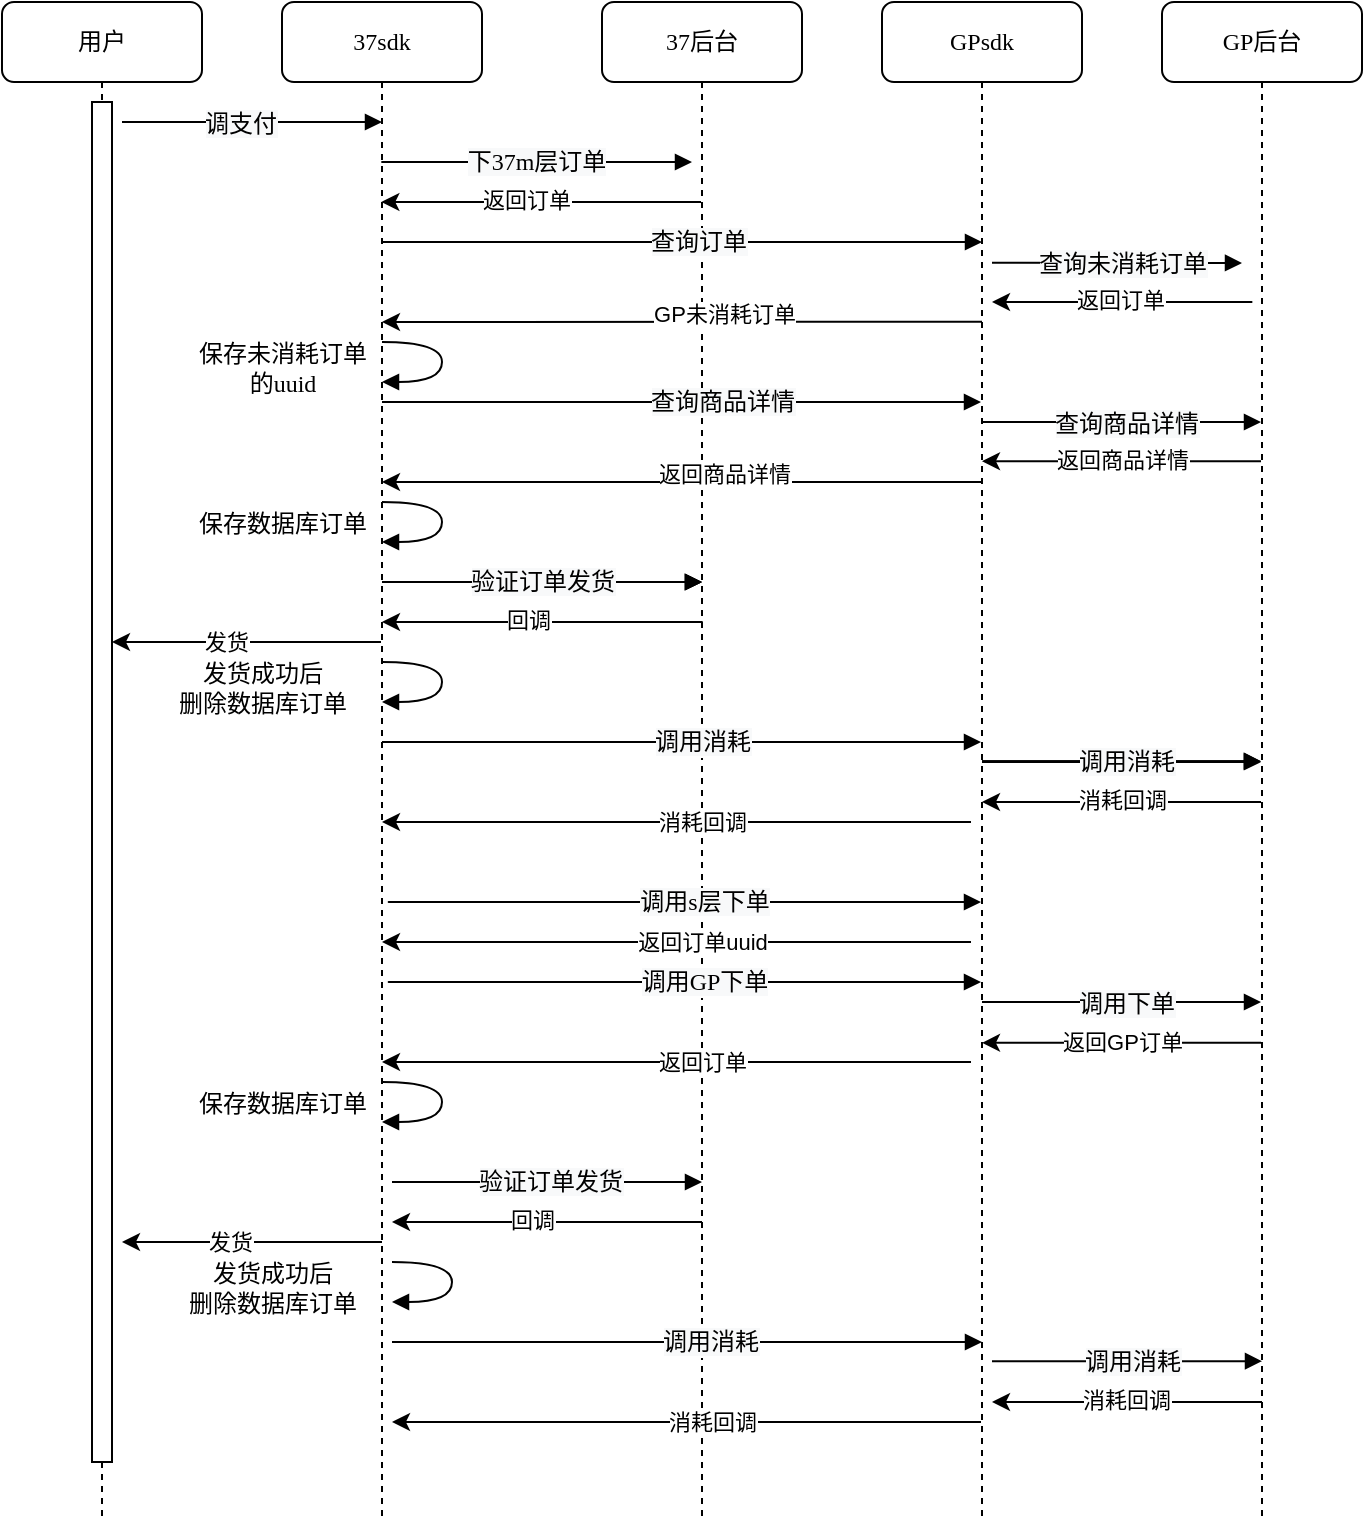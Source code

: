 <mxfile version="13.7.1" type="github" pages="2">
  <diagram name="谷歌支付流程" id="13e1069c-82ec-6db2-03f1-153e76fe0fe0">
    <mxGraphModel dx="991" dy="746" grid="1" gridSize="10" guides="1" tooltips="1" connect="1" arrows="1" fold="1" page="1" pageScale="1" pageWidth="1100" pageHeight="850" background="#ffffff" math="0" shadow="0">
      <root>
        <mxCell id="0" />
        <mxCell id="1" parent="0" />
        <mxCell id="7baba1c4bc27f4b0-2" value="37sdk" style="shape=umlLifeline;perimeter=lifelinePerimeter;whiteSpace=wrap;html=1;container=1;collapsible=0;recursiveResize=0;outlineConnect=0;rounded=1;shadow=0;comic=0;labelBackgroundColor=none;strokeWidth=1;fontFamily=Verdana;fontSize=12;align=center;" parent="1" vertex="1">
          <mxGeometry x="240" y="80" width="100" height="760" as="geometry" />
        </mxCell>
        <mxCell id="7baba1c4bc27f4b0-3" value="37后台" style="shape=umlLifeline;perimeter=lifelinePerimeter;whiteSpace=wrap;html=1;container=1;collapsible=0;recursiveResize=0;outlineConnect=0;rounded=1;shadow=0;comic=0;labelBackgroundColor=none;strokeWidth=1;fontFamily=Verdana;fontSize=12;align=center;" parent="1" vertex="1">
          <mxGeometry x="400" y="80" width="100" height="760" as="geometry" />
        </mxCell>
        <mxCell id="7baba1c4bc27f4b0-4" value="GPsdk" style="shape=umlLifeline;perimeter=lifelinePerimeter;whiteSpace=wrap;html=1;container=1;collapsible=0;recursiveResize=0;outlineConnect=0;rounded=1;shadow=0;comic=0;labelBackgroundColor=none;strokeWidth=1;fontFamily=Verdana;fontSize=12;align=center;" parent="1" vertex="1">
          <mxGeometry x="540" y="80" width="100" height="760" as="geometry" />
        </mxCell>
        <mxCell id="7baba1c4bc27f4b0-5" value="GP后台" style="shape=umlLifeline;perimeter=lifelinePerimeter;whiteSpace=wrap;html=1;container=1;collapsible=0;recursiveResize=0;outlineConnect=0;rounded=1;shadow=0;comic=0;labelBackgroundColor=none;strokeWidth=1;fontFamily=Verdana;fontSize=12;align=center;" parent="1" vertex="1">
          <mxGeometry x="680" y="80" width="100" height="760" as="geometry" />
        </mxCell>
        <mxCell id="7baba1c4bc27f4b0-8" value="用户" style="shape=umlLifeline;perimeter=lifelinePerimeter;whiteSpace=wrap;html=1;container=1;collapsible=0;recursiveResize=0;outlineConnect=0;rounded=1;shadow=0;comic=0;labelBackgroundColor=none;strokeWidth=1;fontFamily=Verdana;fontSize=12;align=center;" parent="1" vertex="1">
          <mxGeometry x="100" y="80" width="100" height="760" as="geometry" />
        </mxCell>
        <mxCell id="7baba1c4bc27f4b0-9" value="" style="html=1;points=[];perimeter=orthogonalPerimeter;rounded=0;shadow=0;comic=0;labelBackgroundColor=none;strokeWidth=1;fontFamily=Verdana;fontSize=12;align=center;" parent="7baba1c4bc27f4b0-8" vertex="1">
          <mxGeometry x="45" y="50" width="10" height="680" as="geometry" />
        </mxCell>
        <mxCell id="7baba1c4bc27f4b0-17" value="" style="html=1;verticalAlign=bottom;endArrow=block;labelBackgroundColor=none;fontFamily=Verdana;fontSize=12;edgeStyle=elbowEdgeStyle;elbow=vertical;" parent="1" edge="1">
          <mxGeometry x="-0.509" relative="1" as="geometry">
            <mxPoint x="289.667" y="200.0" as="sourcePoint" />
            <Array as="points">
              <mxPoint x="310" y="200" />
            </Array>
            <mxPoint x="590" y="200.0" as="targetPoint" />
            <mxPoint as="offset" />
          </mxGeometry>
        </mxCell>
        <mxCell id="ijYvf7jys5PV-CXiAklp-15" value="&lt;span style=&quot;font-family: &amp;#34;verdana&amp;#34; ; font-size: 12px ; background-color: rgb(248 , 249 , 250)&quot;&gt;查询订单&lt;/span&gt;" style="edgeLabel;html=1;align=center;verticalAlign=middle;resizable=0;points=[];" vertex="1" connectable="0" parent="7baba1c4bc27f4b0-17">
          <mxGeometry x="-0.488" y="-1" relative="1" as="geometry">
            <mxPoint x="80.83" y="-1" as="offset" />
          </mxGeometry>
        </mxCell>
        <mxCell id="7baba1c4bc27f4b0-11" value="" style="html=1;verticalAlign=bottom;endArrow=block;entryX=0.5;entryY=0.172;labelBackgroundColor=none;fontFamily=Verdana;fontSize=12;edgeStyle=elbowEdgeStyle;elbow=vertical;entryDx=0;entryDy=0;entryPerimeter=0;" parent="1" edge="1">
          <mxGeometry relative="1" as="geometry">
            <mxPoint x="160" y="140" as="sourcePoint" />
            <mxPoint x="290" y="140.09" as="targetPoint" />
          </mxGeometry>
        </mxCell>
        <mxCell id="ijYvf7jys5PV-CXiAklp-14" value="&lt;span style=&quot;font-family: &amp;#34;verdana&amp;#34; ; font-size: 12px ; background-color: rgb(248 , 249 , 250)&quot;&gt;调支付&lt;/span&gt;" style="edgeLabel;html=1;align=center;verticalAlign=middle;resizable=0;points=[];" vertex="1" connectable="0" parent="7baba1c4bc27f4b0-11">
          <mxGeometry x="-0.233" y="-2" relative="1" as="geometry">
            <mxPoint x="8.67" y="-1.67" as="offset" />
          </mxGeometry>
        </mxCell>
        <mxCell id="7baba1c4bc27f4b0-14" value="" style="html=1;verticalAlign=bottom;endArrow=block;entryX=0;entryY=0;labelBackgroundColor=none;fontFamily=Verdana;fontSize=12;edgeStyle=elbowEdgeStyle;elbow=vertical;" parent="1" edge="1">
          <mxGeometry x="-0.002" relative="1" as="geometry">
            <mxPoint x="289.667" y="159.997" as="sourcePoint" />
            <mxPoint x="445" y="160.33" as="targetPoint" />
            <mxPoint as="offset" />
          </mxGeometry>
        </mxCell>
        <mxCell id="ijYvf7jys5PV-CXiAklp-13" value="&lt;span style=&quot;font-family: &amp;#34;verdana&amp;#34; ; font-size: 12px ; background-color: rgb(248 , 249 , 250)&quot;&gt;下37m层订单&lt;/span&gt;" style="edgeLabel;html=1;align=center;verticalAlign=middle;resizable=0;points=[];" vertex="1" connectable="0" parent="7baba1c4bc27f4b0-14">
          <mxGeometry x="-0.213" relative="1" as="geometry">
            <mxPoint x="15.85" as="offset" />
          </mxGeometry>
        </mxCell>
        <mxCell id="7baba1c4bc27f4b0-36" value="保存未消耗订单&lt;br&gt;的uuid" style="html=1;verticalAlign=bottom;endArrow=block;labelBackgroundColor=none;fontFamily=Verdana;fontSize=12;elbow=vertical;edgeStyle=orthogonalEdgeStyle;curved=1;" parent="1" edge="1">
          <mxGeometry x="1" y="51" relative="1" as="geometry">
            <mxPoint x="290" y="250" as="sourcePoint" />
            <mxPoint x="290" y="270" as="targetPoint" />
            <Array as="points">
              <mxPoint x="320" y="250" />
              <mxPoint x="320" y="270" />
            </Array>
            <mxPoint x="-50" y="-41" as="offset" />
          </mxGeometry>
        </mxCell>
        <mxCell id="ijYvf7jys5PV-CXiAklp-6" value="" style="endArrow=classic;html=1;" edge="1" parent="1">
          <mxGeometry width="50" height="50" relative="1" as="geometry">
            <mxPoint x="449.5" y="180" as="sourcePoint" />
            <mxPoint x="289.667" y="180" as="targetPoint" />
            <Array as="points">
              <mxPoint x="320" y="180" />
            </Array>
          </mxGeometry>
        </mxCell>
        <mxCell id="ijYvf7jys5PV-CXiAklp-7" value="返回订单" style="edgeLabel;html=1;align=center;verticalAlign=middle;resizable=0;points=[];" vertex="1" connectable="0" parent="ijYvf7jys5PV-CXiAklp-6">
          <mxGeometry x="-0.249" y="-1" relative="1" as="geometry">
            <mxPoint x="-27.5" as="offset" />
          </mxGeometry>
        </mxCell>
        <mxCell id="ijYvf7jys5PV-CXiAklp-8" value="" style="endArrow=classic;html=1;" edge="1" parent="1">
          <mxGeometry width="50" height="50" relative="1" as="geometry">
            <mxPoint x="725.17" y="230" as="sourcePoint" />
            <mxPoint x="595" y="230.0" as="targetPoint" />
            <Array as="points" />
          </mxGeometry>
        </mxCell>
        <mxCell id="ijYvf7jys5PV-CXiAklp-9" value="返回订单" style="edgeLabel;html=1;align=center;verticalAlign=middle;resizable=0;points=[];" vertex="1" connectable="0" parent="ijYvf7jys5PV-CXiAklp-8">
          <mxGeometry x="-0.249" y="-1" relative="1" as="geometry">
            <mxPoint x="-17.5" as="offset" />
          </mxGeometry>
        </mxCell>
        <mxCell id="ijYvf7jys5PV-CXiAklp-10" value="" style="html=1;verticalAlign=bottom;endArrow=block;labelBackgroundColor=none;fontFamily=Verdana;fontSize=12;edgeStyle=elbowEdgeStyle;elbow=vertical;" edge="1" parent="1">
          <mxGeometry relative="1" as="geometry">
            <mxPoint x="595" y="210.327" as="sourcePoint" />
            <mxPoint x="720" y="210.33" as="targetPoint" />
          </mxGeometry>
        </mxCell>
        <mxCell id="ijYvf7jys5PV-CXiAklp-16" value="&lt;span style=&quot;font-family: &amp;#34;verdana&amp;#34; ; font-size: 12px ; background-color: rgb(248 , 249 , 250)&quot;&gt;查询未消耗订单&lt;/span&gt;" style="edgeLabel;html=1;align=center;verticalAlign=middle;resizable=0;points=[];" vertex="1" connectable="0" parent="ijYvf7jys5PV-CXiAklp-10">
          <mxGeometry x="-0.159" y="-2" relative="1" as="geometry">
            <mxPoint x="12.83" y="-1.67" as="offset" />
          </mxGeometry>
        </mxCell>
        <mxCell id="ijYvf7jys5PV-CXiAklp-11" value="" style="endArrow=classic;html=1;exitX=0.5;exitY=0.379;exitDx=0;exitDy=0;exitPerimeter=0;" edge="1" parent="1">
          <mxGeometry width="50" height="50" relative="1" as="geometry">
            <mxPoint x="590" y="239.82" as="sourcePoint" />
            <mxPoint x="290" y="240" as="targetPoint" />
          </mxGeometry>
        </mxCell>
        <mxCell id="ijYvf7jys5PV-CXiAklp-12" value="GP未消耗订单" style="edgeLabel;html=1;align=center;verticalAlign=middle;resizable=0;points=[];" vertex="1" connectable="0" parent="ijYvf7jys5PV-CXiAklp-11">
          <mxGeometry x="0.255" y="2" relative="1" as="geometry">
            <mxPoint x="59.16" y="-5.85" as="offset" />
          </mxGeometry>
        </mxCell>
        <mxCell id="ijYvf7jys5PV-CXiAklp-17" value="" style="html=1;verticalAlign=bottom;endArrow=block;labelBackgroundColor=none;fontFamily=Verdana;fontSize=12;edgeStyle=elbowEdgeStyle;elbow=vertical;" edge="1" parent="1">
          <mxGeometry x="-0.509" relative="1" as="geometry">
            <mxPoint x="290" y="280" as="sourcePoint" />
            <Array as="points">
              <mxPoint x="400" y="280" />
              <mxPoint x="300" y="290" />
            </Array>
            <mxPoint x="589.5" y="280.0" as="targetPoint" />
            <mxPoint as="offset" />
          </mxGeometry>
        </mxCell>
        <mxCell id="ijYvf7jys5PV-CXiAklp-18" value="&lt;span style=&quot;font-family: &amp;#34;verdana&amp;#34; ; font-size: 12px ; background-color: rgb(248 , 249 , 250)&quot;&gt;查询商品详情&lt;/span&gt;" style="edgeLabel;html=1;align=center;verticalAlign=middle;resizable=0;points=[];" vertex="1" connectable="0" parent="ijYvf7jys5PV-CXiAklp-17">
          <mxGeometry x="-0.488" y="-1" relative="1" as="geometry">
            <mxPoint x="93.33" y="-1" as="offset" />
          </mxGeometry>
        </mxCell>
        <mxCell id="ijYvf7jys5PV-CXiAklp-20" value="" style="html=1;verticalAlign=bottom;endArrow=block;labelBackgroundColor=none;fontFamily=Verdana;fontSize=12;edgeStyle=elbowEdgeStyle;elbow=vertical;" edge="1" parent="1">
          <mxGeometry relative="1" as="geometry">
            <mxPoint x="590" y="290" as="sourcePoint" />
            <mxPoint x="729.5" y="290.0" as="targetPoint" />
            <Array as="points">
              <mxPoint x="610" y="290" />
            </Array>
          </mxGeometry>
        </mxCell>
        <mxCell id="ijYvf7jys5PV-CXiAklp-21" value="&lt;span style=&quot;font-family: &amp;#34;verdana&amp;#34; ; font-size: 12px ; background-color: rgb(248 , 249 , 250)&quot;&gt;查询商品详情&lt;/span&gt;" style="edgeLabel;html=1;align=center;verticalAlign=middle;resizable=0;points=[];" vertex="1" connectable="0" parent="ijYvf7jys5PV-CXiAklp-20">
          <mxGeometry x="-0.159" y="-2" relative="1" as="geometry">
            <mxPoint x="12.83" y="-1.67" as="offset" />
          </mxGeometry>
        </mxCell>
        <mxCell id="ijYvf7jys5PV-CXiAklp-22" value="" style="endArrow=classic;html=1;" edge="1" parent="1">
          <mxGeometry width="50" height="50" relative="1" as="geometry">
            <mxPoint x="729.5" y="309.58" as="sourcePoint" />
            <mxPoint x="590" y="309.58" as="targetPoint" />
            <Array as="points" />
          </mxGeometry>
        </mxCell>
        <mxCell id="ijYvf7jys5PV-CXiAklp-23" value="返回商品详情" style="edgeLabel;html=1;align=center;verticalAlign=middle;resizable=0;points=[];" vertex="1" connectable="0" parent="ijYvf7jys5PV-CXiAklp-22">
          <mxGeometry x="-0.249" y="-1" relative="1" as="geometry">
            <mxPoint x="-17.5" as="offset" />
          </mxGeometry>
        </mxCell>
        <mxCell id="ijYvf7jys5PV-CXiAklp-24" value="" style="endArrow=classic;html=1;" edge="1" parent="1">
          <mxGeometry width="50" height="50" relative="1" as="geometry">
            <mxPoint x="589.5" y="320.0" as="sourcePoint" />
            <mxPoint x="290" y="320.0" as="targetPoint" />
          </mxGeometry>
        </mxCell>
        <mxCell id="ijYvf7jys5PV-CXiAklp-25" value="返回商品详情" style="edgeLabel;html=1;align=center;verticalAlign=middle;resizable=0;points=[];" vertex="1" connectable="0" parent="ijYvf7jys5PV-CXiAklp-24">
          <mxGeometry x="0.255" y="2" relative="1" as="geometry">
            <mxPoint x="59.16" y="-5.85" as="offset" />
          </mxGeometry>
        </mxCell>
        <mxCell id="ijYvf7jys5PV-CXiAklp-26" value="" style="html=1;verticalAlign=bottom;endArrow=block;labelBackgroundColor=none;fontFamily=Verdana;fontSize=12;edgeStyle=elbowEdgeStyle;elbow=vertical;" edge="1" parent="1">
          <mxGeometry x="-0.509" relative="1" as="geometry">
            <mxPoint x="290" y="370.0" as="sourcePoint" />
            <Array as="points">
              <mxPoint x="300" y="370" />
            </Array>
            <mxPoint x="450" y="370" as="targetPoint" />
            <mxPoint as="offset" />
          </mxGeometry>
        </mxCell>
        <mxCell id="ijYvf7jys5PV-CXiAklp-27" value="&lt;span style=&quot;font-family: &amp;#34;verdana&amp;#34; ; font-size: 12px ; background-color: rgb(248 , 249 , 250)&quot;&gt;验证订单发货&lt;/span&gt;" style="edgeLabel;html=1;align=center;verticalAlign=middle;resizable=0;points=[];" vertex="1" connectable="0" parent="ijYvf7jys5PV-CXiAklp-26">
          <mxGeometry x="-0.488" y="-1" relative="1" as="geometry">
            <mxPoint x="39.17" y="-1" as="offset" />
          </mxGeometry>
        </mxCell>
        <mxCell id="ijYvf7jys5PV-CXiAklp-28" value="保存数据库订单" style="html=1;verticalAlign=bottom;endArrow=block;labelBackgroundColor=none;fontFamily=Verdana;fontSize=12;elbow=vertical;edgeStyle=orthogonalEdgeStyle;curved=1;" edge="1" parent="1">
          <mxGeometry x="1" y="50" relative="1" as="geometry">
            <mxPoint x="290" y="330.0" as="sourcePoint" />
            <mxPoint x="290" y="350.0" as="targetPoint" />
            <Array as="points">
              <mxPoint x="320" y="330" />
              <mxPoint x="320" y="350" />
            </Array>
            <mxPoint x="-50" y="-50" as="offset" />
          </mxGeometry>
        </mxCell>
        <mxCell id="ijYvf7jys5PV-CXiAklp-29" value="" style="endArrow=classic;html=1;" edge="1" parent="1">
          <mxGeometry width="50" height="50" relative="1" as="geometry">
            <mxPoint x="450.33" y="390" as="sourcePoint" />
            <mxPoint x="289.997" y="390" as="targetPoint" />
            <Array as="points" />
          </mxGeometry>
        </mxCell>
        <mxCell id="ijYvf7jys5PV-CXiAklp-30" value="回调" style="edgeLabel;html=1;align=center;verticalAlign=middle;resizable=0;points=[];" vertex="1" connectable="0" parent="ijYvf7jys5PV-CXiAklp-29">
          <mxGeometry x="-0.249" y="-1" relative="1" as="geometry">
            <mxPoint x="-27.5" as="offset" />
          </mxGeometry>
        </mxCell>
        <mxCell id="ijYvf7jys5PV-CXiAklp-31" value="发货成功后&lt;br&gt;删除数据库订单" style="html=1;verticalAlign=bottom;endArrow=block;labelBackgroundColor=none;fontFamily=Verdana;fontSize=12;elbow=vertical;edgeStyle=orthogonalEdgeStyle;curved=1;" edge="1" parent="1">
          <mxGeometry x="1" y="61" relative="1" as="geometry">
            <mxPoint x="290" y="410.0" as="sourcePoint" />
            <mxPoint x="290" y="430" as="targetPoint" />
            <Array as="points">
              <mxPoint x="320" y="410" />
              <mxPoint x="320" y="430" />
            </Array>
            <mxPoint x="-60" y="-51" as="offset" />
          </mxGeometry>
        </mxCell>
        <mxCell id="ijYvf7jys5PV-CXiAklp-32" value="" style="html=1;verticalAlign=bottom;endArrow=block;labelBackgroundColor=none;fontFamily=Verdana;fontSize=12;edgeStyle=elbowEdgeStyle;elbow=vertical;" edge="1" parent="1">
          <mxGeometry x="-0.509" relative="1" as="geometry">
            <mxPoint x="290" y="450.0" as="sourcePoint" />
            <Array as="points">
              <mxPoint x="300" y="450" />
            </Array>
            <mxPoint x="589.5" y="450.0" as="targetPoint" />
            <mxPoint as="offset" />
          </mxGeometry>
        </mxCell>
        <mxCell id="ijYvf7jys5PV-CXiAklp-33" value="&lt;span style=&quot;font-family: &amp;#34;verdana&amp;#34; ; font-size: 12px ; background-color: rgb(248 , 249 , 250)&quot;&gt;调用消耗&lt;/span&gt;" style="edgeLabel;html=1;align=center;verticalAlign=middle;resizable=0;points=[];" vertex="1" connectable="0" parent="ijYvf7jys5PV-CXiAklp-32">
          <mxGeometry x="-0.488" y="-1" relative="1" as="geometry">
            <mxPoint x="83.33" y="-1" as="offset" />
          </mxGeometry>
        </mxCell>
        <mxCell id="ijYvf7jys5PV-CXiAklp-34" value="" style="endArrow=classic;html=1;" edge="1" parent="1">
          <mxGeometry width="50" height="50" relative="1" as="geometry">
            <mxPoint x="584.5" y="490.0" as="sourcePoint" />
            <mxPoint x="290" y="490.0" as="targetPoint" />
          </mxGeometry>
        </mxCell>
        <mxCell id="ijYvf7jys5PV-CXiAklp-35" value="消耗回调" style="edgeLabel;html=1;align=center;verticalAlign=middle;resizable=0;points=[];" vertex="1" connectable="0" parent="ijYvf7jys5PV-CXiAklp-34">
          <mxGeometry x="0.255" y="2" relative="1" as="geometry">
            <mxPoint x="50.5" y="-2.0" as="offset" />
          </mxGeometry>
        </mxCell>
        <mxCell id="ijYvf7jys5PV-CXiAklp-36" value="" style="endArrow=classic;html=1;" edge="1" parent="1">
          <mxGeometry width="50" height="50" relative="1" as="geometry">
            <mxPoint x="289.5" y="400" as="sourcePoint" />
            <mxPoint x="154.997" y="400" as="targetPoint" />
            <Array as="points" />
          </mxGeometry>
        </mxCell>
        <mxCell id="ijYvf7jys5PV-CXiAklp-37" value="发货" style="edgeLabel;html=1;align=center;verticalAlign=middle;resizable=0;points=[];" vertex="1" connectable="0" parent="ijYvf7jys5PV-CXiAklp-36">
          <mxGeometry x="-0.249" y="-1" relative="1" as="geometry">
            <mxPoint x="-27.5" y="1.06" as="offset" />
          </mxGeometry>
        </mxCell>
        <mxCell id="ijYvf7jys5PV-CXiAklp-38" value="" style="html=1;verticalAlign=bottom;endArrow=block;labelBackgroundColor=none;fontFamily=Verdana;fontSize=12;edgeStyle=elbowEdgeStyle;elbow=vertical;" edge="1" parent="1">
          <mxGeometry relative="1" as="geometry">
            <mxPoint x="590" y="460.0" as="sourcePoint" />
            <mxPoint x="729.5" y="460.0" as="targetPoint" />
            <Array as="points">
              <mxPoint x="610" y="460" />
            </Array>
          </mxGeometry>
        </mxCell>
        <mxCell id="ijYvf7jys5PV-CXiAklp-39" value="&lt;span style=&quot;font-family: &amp;#34;verdana&amp;#34; ; font-size: 12px ; background-color: rgb(248 , 249 , 250)&quot;&gt;调用消耗&lt;/span&gt;" style="edgeLabel;html=1;align=center;verticalAlign=middle;resizable=0;points=[];" vertex="1" connectable="0" parent="ijYvf7jys5PV-CXiAklp-38">
          <mxGeometry x="-0.159" y="-2" relative="1" as="geometry">
            <mxPoint x="12.83" y="-1.67" as="offset" />
          </mxGeometry>
        </mxCell>
        <mxCell id="ijYvf7jys5PV-CXiAklp-40" value="" style="endArrow=classic;html=1;" edge="1" parent="1">
          <mxGeometry width="50" height="50" relative="1" as="geometry">
            <mxPoint x="729.5" y="480" as="sourcePoint" />
            <mxPoint x="590" y="480" as="targetPoint" />
            <Array as="points" />
          </mxGeometry>
        </mxCell>
        <mxCell id="ijYvf7jys5PV-CXiAklp-41" value="消耗回调" style="edgeLabel;html=1;align=center;verticalAlign=middle;resizable=0;points=[];" vertex="1" connectable="0" parent="ijYvf7jys5PV-CXiAklp-40">
          <mxGeometry x="-0.249" y="-1" relative="1" as="geometry">
            <mxPoint x="-17.5" as="offset" />
          </mxGeometry>
        </mxCell>
        <mxCell id="ijYvf7jys5PV-CXiAklp-42" value="" style="html=1;verticalAlign=bottom;endArrow=block;labelBackgroundColor=none;fontFamily=Verdana;fontSize=12;edgeStyle=elbowEdgeStyle;elbow=vertical;" edge="1" parent="1">
          <mxGeometry x="-0.002" relative="1" as="geometry">
            <mxPoint x="300" y="530" as="sourcePoint" />
            <mxPoint x="589.5" y="530" as="targetPoint" />
            <mxPoint as="offset" />
            <Array as="points">
              <mxPoint x="290" y="530" />
            </Array>
          </mxGeometry>
        </mxCell>
        <mxCell id="ijYvf7jys5PV-CXiAklp-43" value="&lt;span style=&quot;font-family: &amp;#34;verdana&amp;#34; ; font-size: 12px ; background-color: rgb(248 , 249 , 250)&quot;&gt;调用s层下单&lt;/span&gt;" style="edgeLabel;html=1;align=center;verticalAlign=middle;resizable=0;points=[];" vertex="1" connectable="0" parent="ijYvf7jys5PV-CXiAklp-42">
          <mxGeometry x="-0.213" relative="1" as="geometry">
            <mxPoint x="48.33" as="offset" />
          </mxGeometry>
        </mxCell>
        <mxCell id="ijYvf7jys5PV-CXiAklp-44" value="" style="endArrow=classic;html=1;" edge="1" parent="1">
          <mxGeometry width="50" height="50" relative="1" as="geometry">
            <mxPoint x="584.5" y="550" as="sourcePoint" />
            <mxPoint x="290" y="550" as="targetPoint" />
          </mxGeometry>
        </mxCell>
        <mxCell id="ijYvf7jys5PV-CXiAklp-45" value="返回订单uuid" style="edgeLabel;html=1;align=center;verticalAlign=middle;resizable=0;points=[];" vertex="1" connectable="0" parent="ijYvf7jys5PV-CXiAklp-44">
          <mxGeometry x="0.255" y="2" relative="1" as="geometry">
            <mxPoint x="50.5" y="-2.0" as="offset" />
          </mxGeometry>
        </mxCell>
        <mxCell id="ijYvf7jys5PV-CXiAklp-46" value="" style="html=1;verticalAlign=bottom;endArrow=block;labelBackgroundColor=none;fontFamily=Verdana;fontSize=12;edgeStyle=elbowEdgeStyle;elbow=vertical;" edge="1" parent="1">
          <mxGeometry x="-0.002" relative="1" as="geometry">
            <mxPoint x="300" y="570" as="sourcePoint" />
            <mxPoint x="589.5" y="570" as="targetPoint" />
            <mxPoint as="offset" />
            <Array as="points">
              <mxPoint x="290" y="570" />
            </Array>
          </mxGeometry>
        </mxCell>
        <mxCell id="ijYvf7jys5PV-CXiAklp-47" value="&lt;span style=&quot;font-family: &amp;#34;verdana&amp;#34; ; font-size: 12px ; background-color: rgb(248 , 249 , 250)&quot;&gt;调用GP下单&lt;/span&gt;" style="edgeLabel;html=1;align=center;verticalAlign=middle;resizable=0;points=[];" vertex="1" connectable="0" parent="ijYvf7jys5PV-CXiAklp-46">
          <mxGeometry x="-0.213" relative="1" as="geometry">
            <mxPoint x="48.33" as="offset" />
          </mxGeometry>
        </mxCell>
        <mxCell id="ijYvf7jys5PV-CXiAklp-48" value="" style="html=1;verticalAlign=bottom;endArrow=block;labelBackgroundColor=none;fontFamily=Verdana;fontSize=12;edgeStyle=elbowEdgeStyle;elbow=vertical;" edge="1" parent="1">
          <mxGeometry relative="1" as="geometry">
            <mxPoint x="590" y="459.58" as="sourcePoint" />
            <mxPoint x="729.5" y="459.58" as="targetPoint" />
            <Array as="points">
              <mxPoint x="610" y="459.58" />
            </Array>
          </mxGeometry>
        </mxCell>
        <mxCell id="ijYvf7jys5PV-CXiAklp-49" value="&lt;span style=&quot;font-family: &amp;#34;verdana&amp;#34; ; font-size: 12px ; background-color: rgb(248 , 249 , 250)&quot;&gt;调用消耗&lt;/span&gt;" style="edgeLabel;html=1;align=center;verticalAlign=middle;resizable=0;points=[];" vertex="1" connectable="0" parent="ijYvf7jys5PV-CXiAklp-48">
          <mxGeometry x="-0.159" y="-2" relative="1" as="geometry">
            <mxPoint x="12.83" y="-1.67" as="offset" />
          </mxGeometry>
        </mxCell>
        <mxCell id="ijYvf7jys5PV-CXiAklp-50" value="" style="html=1;verticalAlign=bottom;endArrow=block;labelBackgroundColor=none;fontFamily=Verdana;fontSize=12;edgeStyle=elbowEdgeStyle;elbow=vertical;" edge="1" parent="1">
          <mxGeometry relative="1" as="geometry">
            <mxPoint x="590" y="459.58" as="sourcePoint" />
            <mxPoint x="729.5" y="459.58" as="targetPoint" />
            <Array as="points">
              <mxPoint x="610" y="459.58" />
            </Array>
          </mxGeometry>
        </mxCell>
        <mxCell id="ijYvf7jys5PV-CXiAklp-51" value="&lt;span style=&quot;font-family: &amp;#34;verdana&amp;#34; ; font-size: 12px ; background-color: rgb(248 , 249 , 250)&quot;&gt;调用消耗&lt;/span&gt;" style="edgeLabel;html=1;align=center;verticalAlign=middle;resizable=0;points=[];" vertex="1" connectable="0" parent="ijYvf7jys5PV-CXiAklp-50">
          <mxGeometry x="-0.159" y="-2" relative="1" as="geometry">
            <mxPoint x="12.83" y="-1.67" as="offset" />
          </mxGeometry>
        </mxCell>
        <mxCell id="ijYvf7jys5PV-CXiAklp-52" value="" style="endArrow=classic;html=1;" edge="1" parent="1">
          <mxGeometry width="50" height="50" relative="1" as="geometry">
            <mxPoint x="729.5" y="600.42" as="sourcePoint" />
            <mxPoint x="590" y="600.42" as="targetPoint" />
            <Array as="points" />
          </mxGeometry>
        </mxCell>
        <mxCell id="ijYvf7jys5PV-CXiAklp-53" value="返回GP订单" style="edgeLabel;html=1;align=center;verticalAlign=middle;resizable=0;points=[];" vertex="1" connectable="0" parent="ijYvf7jys5PV-CXiAklp-52">
          <mxGeometry x="-0.249" y="-1" relative="1" as="geometry">
            <mxPoint x="-17.5" as="offset" />
          </mxGeometry>
        </mxCell>
        <mxCell id="ijYvf7jys5PV-CXiAklp-54" value="" style="html=1;verticalAlign=bottom;endArrow=block;labelBackgroundColor=none;fontFamily=Verdana;fontSize=12;edgeStyle=elbowEdgeStyle;elbow=vertical;" edge="1" parent="1">
          <mxGeometry relative="1" as="geometry">
            <mxPoint x="590" y="580.0" as="sourcePoint" />
            <mxPoint x="729.5" y="580.0" as="targetPoint" />
            <Array as="points">
              <mxPoint x="610" y="580" />
            </Array>
          </mxGeometry>
        </mxCell>
        <mxCell id="ijYvf7jys5PV-CXiAklp-55" value="&lt;span style=&quot;font-family: &amp;#34;verdana&amp;#34; ; font-size: 12px ; background-color: rgb(248 , 249 , 250)&quot;&gt;调用下单&lt;/span&gt;" style="edgeLabel;html=1;align=center;verticalAlign=middle;resizable=0;points=[];" vertex="1" connectable="0" parent="ijYvf7jys5PV-CXiAklp-54">
          <mxGeometry x="-0.159" y="-2" relative="1" as="geometry">
            <mxPoint x="12.83" y="-1.67" as="offset" />
          </mxGeometry>
        </mxCell>
        <mxCell id="ijYvf7jys5PV-CXiAklp-56" value="" style="endArrow=classic;html=1;" edge="1" parent="1">
          <mxGeometry width="50" height="50" relative="1" as="geometry">
            <mxPoint x="584.5" y="610" as="sourcePoint" />
            <mxPoint x="290" y="610" as="targetPoint" />
          </mxGeometry>
        </mxCell>
        <mxCell id="ijYvf7jys5PV-CXiAklp-57" value="返回订单" style="edgeLabel;html=1;align=center;verticalAlign=middle;resizable=0;points=[];" vertex="1" connectable="0" parent="ijYvf7jys5PV-CXiAklp-56">
          <mxGeometry x="0.255" y="2" relative="1" as="geometry">
            <mxPoint x="50.5" y="-2.0" as="offset" />
          </mxGeometry>
        </mxCell>
        <mxCell id="ijYvf7jys5PV-CXiAklp-58" value="保存数据库订单" style="html=1;verticalAlign=bottom;endArrow=block;labelBackgroundColor=none;fontFamily=Verdana;fontSize=12;elbow=vertical;edgeStyle=orthogonalEdgeStyle;curved=1;" edge="1" parent="1">
          <mxGeometry x="1" y="50" relative="1" as="geometry">
            <mxPoint x="290" y="620.0" as="sourcePoint" />
            <mxPoint x="290" y="640.0" as="targetPoint" />
            <Array as="points">
              <mxPoint x="320" y="620" />
              <mxPoint x="320" y="640" />
            </Array>
            <mxPoint x="-50" y="-50" as="offset" />
          </mxGeometry>
        </mxCell>
        <mxCell id="ijYvf7jys5PV-CXiAklp-59" value="" style="html=1;verticalAlign=bottom;endArrow=block;labelBackgroundColor=none;fontFamily=Verdana;fontSize=12;edgeStyle=elbowEdgeStyle;elbow=vertical;" edge="1" parent="1">
          <mxGeometry x="-0.509" relative="1" as="geometry">
            <mxPoint x="290" y="370.0" as="sourcePoint" />
            <Array as="points">
              <mxPoint x="300" y="370" />
            </Array>
            <mxPoint x="450" y="370.0" as="targetPoint" />
            <mxPoint as="offset" />
          </mxGeometry>
        </mxCell>
        <mxCell id="ijYvf7jys5PV-CXiAklp-60" value="&lt;span style=&quot;font-family: &amp;#34;verdana&amp;#34; ; font-size: 12px ; background-color: rgb(248 , 249 , 250)&quot;&gt;验证订单发货&lt;/span&gt;" style="edgeLabel;html=1;align=center;verticalAlign=middle;resizable=0;points=[];" vertex="1" connectable="0" parent="ijYvf7jys5PV-CXiAklp-59">
          <mxGeometry x="-0.488" y="-1" relative="1" as="geometry">
            <mxPoint x="39.17" y="-1" as="offset" />
          </mxGeometry>
        </mxCell>
        <mxCell id="ijYvf7jys5PV-CXiAklp-61" value="" style="html=1;verticalAlign=bottom;endArrow=block;labelBackgroundColor=none;fontFamily=Verdana;fontSize=12;edgeStyle=elbowEdgeStyle;elbow=vertical;" edge="1" parent="1">
          <mxGeometry x="-0.509" relative="1" as="geometry">
            <mxPoint x="290" y="370.0" as="sourcePoint" />
            <Array as="points">
              <mxPoint x="300" y="370" />
            </Array>
            <mxPoint x="450" y="370.0" as="targetPoint" />
            <mxPoint as="offset" />
          </mxGeometry>
        </mxCell>
        <mxCell id="ijYvf7jys5PV-CXiAklp-62" value="&lt;span style=&quot;font-family: &amp;#34;verdana&amp;#34; ; font-size: 12px ; background-color: rgb(248 , 249 , 250)&quot;&gt;验证订单发货&lt;/span&gt;" style="edgeLabel;html=1;align=center;verticalAlign=middle;resizable=0;points=[];" vertex="1" connectable="0" parent="ijYvf7jys5PV-CXiAklp-61">
          <mxGeometry x="-0.488" y="-1" relative="1" as="geometry">
            <mxPoint x="39.17" y="-1" as="offset" />
          </mxGeometry>
        </mxCell>
        <mxCell id="ijYvf7jys5PV-CXiAklp-63" value="" style="endArrow=classic;html=1;" edge="1" parent="1">
          <mxGeometry width="50" height="50" relative="1" as="geometry">
            <mxPoint x="450" y="690" as="sourcePoint" />
            <mxPoint x="294.997" y="690.0" as="targetPoint" />
            <Array as="points" />
          </mxGeometry>
        </mxCell>
        <mxCell id="ijYvf7jys5PV-CXiAklp-64" value="回调" style="edgeLabel;html=1;align=center;verticalAlign=middle;resizable=0;points=[];" vertex="1" connectable="0" parent="ijYvf7jys5PV-CXiAklp-63">
          <mxGeometry x="-0.249" y="-1" relative="1" as="geometry">
            <mxPoint x="-27.5" as="offset" />
          </mxGeometry>
        </mxCell>
        <mxCell id="ijYvf7jys5PV-CXiAklp-65" value="发货成功后&lt;br&gt;删除数据库订单" style="html=1;verticalAlign=bottom;endArrow=block;labelBackgroundColor=none;fontFamily=Verdana;fontSize=12;elbow=vertical;edgeStyle=orthogonalEdgeStyle;curved=1;" edge="1" parent="1">
          <mxGeometry x="1" y="61" relative="1" as="geometry">
            <mxPoint x="295" y="710" as="sourcePoint" />
            <mxPoint x="295" y="730" as="targetPoint" />
            <Array as="points">
              <mxPoint x="325" y="710" />
              <mxPoint x="325" y="730" />
            </Array>
            <mxPoint x="-60" y="-51" as="offset" />
          </mxGeometry>
        </mxCell>
        <mxCell id="ijYvf7jys5PV-CXiAklp-66" value="" style="html=1;verticalAlign=bottom;endArrow=block;labelBackgroundColor=none;fontFamily=Verdana;fontSize=12;edgeStyle=elbowEdgeStyle;elbow=vertical;" edge="1" parent="1">
          <mxGeometry x="-0.509" relative="1" as="geometry">
            <mxPoint x="295" y="750" as="sourcePoint" />
            <Array as="points">
              <mxPoint x="305" y="750" />
            </Array>
            <mxPoint x="590" y="750" as="targetPoint" />
            <mxPoint as="offset" />
          </mxGeometry>
        </mxCell>
        <mxCell id="ijYvf7jys5PV-CXiAklp-67" value="&lt;span style=&quot;font-family: &amp;#34;verdana&amp;#34; ; font-size: 12px ; background-color: rgb(248 , 249 , 250)&quot;&gt;调用消耗&lt;/span&gt;" style="edgeLabel;html=1;align=center;verticalAlign=middle;resizable=0;points=[];" vertex="1" connectable="0" parent="ijYvf7jys5PV-CXiAklp-66">
          <mxGeometry x="-0.488" y="-1" relative="1" as="geometry">
            <mxPoint x="83.33" y="-1" as="offset" />
          </mxGeometry>
        </mxCell>
        <mxCell id="ijYvf7jys5PV-CXiAklp-68" value="" style="endArrow=classic;html=1;" edge="1" parent="1">
          <mxGeometry width="50" height="50" relative="1" as="geometry">
            <mxPoint x="589.5" y="790" as="sourcePoint" />
            <mxPoint x="295" y="790" as="targetPoint" />
          </mxGeometry>
        </mxCell>
        <mxCell id="ijYvf7jys5PV-CXiAklp-69" value="消耗回调" style="edgeLabel;html=1;align=center;verticalAlign=middle;resizable=0;points=[];" vertex="1" connectable="0" parent="ijYvf7jys5PV-CXiAklp-68">
          <mxGeometry x="0.255" y="2" relative="1" as="geometry">
            <mxPoint x="50.5" y="-2.0" as="offset" />
          </mxGeometry>
        </mxCell>
        <mxCell id="ijYvf7jys5PV-CXiAklp-70" value="" style="endArrow=classic;html=1;" edge="1" parent="1">
          <mxGeometry width="50" height="50" relative="1" as="geometry">
            <mxPoint x="290" y="700" as="sourcePoint" />
            <mxPoint x="159.997" y="700.0" as="targetPoint" />
            <Array as="points" />
          </mxGeometry>
        </mxCell>
        <mxCell id="ijYvf7jys5PV-CXiAklp-71" value="发货" style="edgeLabel;html=1;align=center;verticalAlign=middle;resizable=0;points=[];" vertex="1" connectable="0" parent="ijYvf7jys5PV-CXiAklp-70">
          <mxGeometry x="-0.249" y="-1" relative="1" as="geometry">
            <mxPoint x="-27.5" y="1.06" as="offset" />
          </mxGeometry>
        </mxCell>
        <mxCell id="ijYvf7jys5PV-CXiAklp-72" value="" style="endArrow=classic;html=1;" edge="1" parent="1">
          <mxGeometry width="50" height="50" relative="1" as="geometry">
            <mxPoint x="730" y="780" as="sourcePoint" />
            <mxPoint x="595" y="780" as="targetPoint" />
            <Array as="points" />
          </mxGeometry>
        </mxCell>
        <mxCell id="ijYvf7jys5PV-CXiAklp-73" value="消耗回调" style="edgeLabel;html=1;align=center;verticalAlign=middle;resizable=0;points=[];" vertex="1" connectable="0" parent="ijYvf7jys5PV-CXiAklp-72">
          <mxGeometry x="-0.249" y="-1" relative="1" as="geometry">
            <mxPoint x="-17.5" as="offset" />
          </mxGeometry>
        </mxCell>
        <mxCell id="ijYvf7jys5PV-CXiAklp-74" value="" style="html=1;verticalAlign=bottom;endArrow=block;labelBackgroundColor=none;fontFamily=Verdana;fontSize=12;edgeStyle=elbowEdgeStyle;elbow=vertical;" edge="1" parent="1">
          <mxGeometry relative="1" as="geometry">
            <mxPoint x="595" y="759.58" as="sourcePoint" />
            <mxPoint x="730" y="760" as="targetPoint" />
            <Array as="points">
              <mxPoint x="615" y="759.58" />
            </Array>
          </mxGeometry>
        </mxCell>
        <mxCell id="ijYvf7jys5PV-CXiAklp-75" value="&lt;span style=&quot;font-family: &amp;#34;verdana&amp;#34; ; font-size: 12px ; background-color: rgb(248 , 249 , 250)&quot;&gt;调用消耗&lt;/span&gt;" style="edgeLabel;html=1;align=center;verticalAlign=middle;resizable=0;points=[];" vertex="1" connectable="0" parent="ijYvf7jys5PV-CXiAklp-74">
          <mxGeometry x="-0.159" y="-2" relative="1" as="geometry">
            <mxPoint x="12.83" y="-1.67" as="offset" />
          </mxGeometry>
        </mxCell>
        <mxCell id="ijYvf7jys5PV-CXiAklp-76" value="" style="html=1;verticalAlign=bottom;endArrow=block;labelBackgroundColor=none;fontFamily=Verdana;fontSize=12;edgeStyle=elbowEdgeStyle;elbow=vertical;" edge="1" parent="1">
          <mxGeometry x="-0.509" relative="1" as="geometry">
            <mxPoint x="295" y="670.0" as="sourcePoint" />
            <Array as="points">
              <mxPoint x="305" y="670" />
            </Array>
            <mxPoint x="450" y="670" as="targetPoint" />
            <mxPoint as="offset" />
          </mxGeometry>
        </mxCell>
        <mxCell id="ijYvf7jys5PV-CXiAklp-77" value="&lt;span style=&quot;font-family: &amp;#34;verdana&amp;#34; ; font-size: 12px ; background-color: rgb(248 , 249 , 250)&quot;&gt;验证订单发货&lt;/span&gt;" style="edgeLabel;html=1;align=center;verticalAlign=middle;resizable=0;points=[];" vertex="1" connectable="0" parent="ijYvf7jys5PV-CXiAklp-76">
          <mxGeometry x="-0.488" y="-1" relative="1" as="geometry">
            <mxPoint x="39.17" y="-1" as="offset" />
          </mxGeometry>
        </mxCell>
      </root>
    </mxGraphModel>
  </diagram>
  <diagram id="ywAOKPfOz4_fddETgZem" name="谷歌补单流程">
    <mxGraphModel dx="991" dy="746" grid="1" gridSize="10" guides="1" tooltips="1" connect="1" arrows="1" fold="1" page="1" pageScale="1" pageWidth="827" pageHeight="1169" math="0" shadow="0">
      <root>
        <mxCell id="h0jIuT4aVY_ETxPQJ-Oq-0" />
        <mxCell id="h0jIuT4aVY_ETxPQJ-Oq-1" parent="h0jIuT4aVY_ETxPQJ-Oq-0" />
        <mxCell id="h0jIuT4aVY_ETxPQJ-Oq-2" value="37sdk" style="shape=umlLifeline;perimeter=lifelinePerimeter;whiteSpace=wrap;html=1;container=1;collapsible=0;recursiveResize=0;outlineConnect=0;rounded=1;shadow=0;comic=0;labelBackgroundColor=none;strokeWidth=1;fontFamily=Verdana;fontSize=12;align=center;" vertex="1" parent="h0jIuT4aVY_ETxPQJ-Oq-1">
          <mxGeometry x="240" y="140" width="100" height="390" as="geometry" />
        </mxCell>
        <mxCell id="h0jIuT4aVY_ETxPQJ-Oq-3" value="37后台" style="shape=umlLifeline;perimeter=lifelinePerimeter;whiteSpace=wrap;html=1;container=1;collapsible=0;recursiveResize=0;outlineConnect=0;rounded=1;shadow=0;comic=0;labelBackgroundColor=none;strokeWidth=1;fontFamily=Verdana;fontSize=12;align=center;" vertex="1" parent="h0jIuT4aVY_ETxPQJ-Oq-1">
          <mxGeometry x="400" y="140" width="100" height="390" as="geometry" />
        </mxCell>
        <mxCell id="h0jIuT4aVY_ETxPQJ-Oq-4" value="GPsdk" style="shape=umlLifeline;perimeter=lifelinePerimeter;whiteSpace=wrap;html=1;container=1;collapsible=0;recursiveResize=0;outlineConnect=0;rounded=1;shadow=0;comic=0;labelBackgroundColor=none;strokeWidth=1;fontFamily=Verdana;fontSize=12;align=center;" vertex="1" parent="h0jIuT4aVY_ETxPQJ-Oq-1">
          <mxGeometry x="540" y="140" width="100" height="390" as="geometry" />
        </mxCell>
        <mxCell id="h0jIuT4aVY_ETxPQJ-Oq-5" value="GP后台" style="shape=umlLifeline;perimeter=lifelinePerimeter;whiteSpace=wrap;html=1;container=1;collapsible=0;recursiveResize=0;outlineConnect=0;rounded=1;shadow=0;comic=0;labelBackgroundColor=none;strokeWidth=1;fontFamily=Verdana;fontSize=12;align=center;" vertex="1" parent="h0jIuT4aVY_ETxPQJ-Oq-1">
          <mxGeometry x="680" y="140" width="100" height="390" as="geometry" />
        </mxCell>
        <mxCell id="h0jIuT4aVY_ETxPQJ-Oq-8" value="" style="html=1;verticalAlign=bottom;endArrow=block;labelBackgroundColor=none;fontFamily=Verdana;fontSize=12;edgeStyle=elbowEdgeStyle;elbow=vertical;" edge="1" parent="h0jIuT4aVY_ETxPQJ-Oq-1">
          <mxGeometry x="-0.509" relative="1" as="geometry">
            <mxPoint x="289.667" y="200.0" as="sourcePoint" />
            <Array as="points">
              <mxPoint x="310" y="200" />
            </Array>
            <mxPoint x="590" y="200.0" as="targetPoint" />
            <mxPoint as="offset" />
          </mxGeometry>
        </mxCell>
        <mxCell id="h0jIuT4aVY_ETxPQJ-Oq-9" value="&lt;span style=&quot;font-family: &amp;#34;verdana&amp;#34; ; font-size: 12px ; background-color: rgb(248 , 249 , 250)&quot;&gt;查询未消耗订单&lt;/span&gt;" style="edgeLabel;html=1;align=center;verticalAlign=middle;resizable=0;points=[];" vertex="1" connectable="0" parent="h0jIuT4aVY_ETxPQJ-Oq-8">
          <mxGeometry x="-0.488" y="-1" relative="1" as="geometry">
            <mxPoint x="80.83" y="-1" as="offset" />
          </mxGeometry>
        </mxCell>
        <mxCell id="h0jIuT4aVY_ETxPQJ-Oq-14" value="获取本地缓存uuid&lt;br&gt;若空，通过token请求后台uuid" style="html=1;verticalAlign=bottom;endArrow=block;labelBackgroundColor=none;fontFamily=Verdana;fontSize=12;elbow=vertical;edgeStyle=orthogonalEdgeStyle;curved=1;" edge="1" parent="h0jIuT4aVY_ETxPQJ-Oq-1">
          <mxGeometry x="1" y="100" relative="1" as="geometry">
            <mxPoint x="290" y="250" as="sourcePoint" />
            <mxPoint x="290" y="270" as="targetPoint" />
            <Array as="points">
              <mxPoint x="320" y="250" />
              <mxPoint x="320" y="270" />
            </Array>
            <mxPoint x="-100" y="-90" as="offset" />
          </mxGeometry>
        </mxCell>
        <mxCell id="h0jIuT4aVY_ETxPQJ-Oq-15" value="&lt;font style=&quot;font-size: 18px&quot;&gt;调用时机：&lt;br&gt;初始化以后&lt;/font&gt;" style="shape=note;whiteSpace=wrap;html=1;size=14;verticalAlign=top;align=left;spacingTop=-6;rounded=0;shadow=0;comic=0;labelBackgroundColor=none;strokeWidth=1;fontFamily=Verdana;fontSize=12" vertex="1" parent="h0jIuT4aVY_ETxPQJ-Oq-1">
          <mxGeometry x="90" y="60" width="110" height="50" as="geometry" />
        </mxCell>
        <mxCell id="h0jIuT4aVY_ETxPQJ-Oq-22" value="" style="endArrow=classic;html=1;" edge="1" parent="h0jIuT4aVY_ETxPQJ-Oq-1">
          <mxGeometry width="50" height="50" relative="1" as="geometry">
            <mxPoint x="725.17" y="230" as="sourcePoint" />
            <mxPoint x="595" y="230.0" as="targetPoint" />
            <Array as="points" />
          </mxGeometry>
        </mxCell>
        <mxCell id="h0jIuT4aVY_ETxPQJ-Oq-23" value="返回订单" style="edgeLabel;html=1;align=center;verticalAlign=middle;resizable=0;points=[];" vertex="1" connectable="0" parent="h0jIuT4aVY_ETxPQJ-Oq-22">
          <mxGeometry x="-0.249" y="-1" relative="1" as="geometry">
            <mxPoint x="-17.5" as="offset" />
          </mxGeometry>
        </mxCell>
        <mxCell id="h0jIuT4aVY_ETxPQJ-Oq-24" value="" style="html=1;verticalAlign=bottom;endArrow=block;labelBackgroundColor=none;fontFamily=Verdana;fontSize=12;edgeStyle=elbowEdgeStyle;elbow=vertical;" edge="1" parent="h0jIuT4aVY_ETxPQJ-Oq-1">
          <mxGeometry relative="1" as="geometry">
            <mxPoint x="595" y="210.327" as="sourcePoint" />
            <mxPoint x="720" y="210.33" as="targetPoint" />
          </mxGeometry>
        </mxCell>
        <mxCell id="h0jIuT4aVY_ETxPQJ-Oq-25" value="&lt;span style=&quot;font-family: &amp;#34;verdana&amp;#34; ; font-size: 12px ; background-color: rgb(248 , 249 , 250)&quot;&gt;查询未消耗订单&lt;/span&gt;" style="edgeLabel;html=1;align=center;verticalAlign=middle;resizable=0;points=[];" vertex="1" connectable="0" parent="h0jIuT4aVY_ETxPQJ-Oq-24">
          <mxGeometry x="-0.159" y="-2" relative="1" as="geometry">
            <mxPoint x="12.83" y="-1.67" as="offset" />
          </mxGeometry>
        </mxCell>
        <mxCell id="h0jIuT4aVY_ETxPQJ-Oq-26" value="" style="endArrow=classic;html=1;exitX=0.5;exitY=0.379;exitDx=0;exitDy=0;exitPerimeter=0;" edge="1" parent="h0jIuT4aVY_ETxPQJ-Oq-1">
          <mxGeometry width="50" height="50" relative="1" as="geometry">
            <mxPoint x="590" y="239.82" as="sourcePoint" />
            <mxPoint x="290" y="240" as="targetPoint" />
          </mxGeometry>
        </mxCell>
        <mxCell id="h0jIuT4aVY_ETxPQJ-Oq-27" value="返回订单" style="edgeLabel;html=1;align=center;verticalAlign=middle;resizable=0;points=[];" vertex="1" connectable="0" parent="h0jIuT4aVY_ETxPQJ-Oq-26">
          <mxGeometry x="0.255" y="2" relative="1" as="geometry">
            <mxPoint x="48" y="-1.93" as="offset" />
          </mxGeometry>
        </mxCell>
        <mxCell id="h0jIuT4aVY_ETxPQJ-Oq-28" value="" style="html=1;verticalAlign=bottom;endArrow=block;labelBackgroundColor=none;fontFamily=Verdana;fontSize=12;edgeStyle=elbowEdgeStyle;elbow=vertical;" edge="1" parent="h0jIuT4aVY_ETxPQJ-Oq-1">
          <mxGeometry x="-0.509" relative="1" as="geometry">
            <mxPoint x="290" y="280" as="sourcePoint" />
            <Array as="points">
              <mxPoint x="400" y="280" />
              <mxPoint x="300" y="290" />
            </Array>
            <mxPoint x="589.5" y="280" as="targetPoint" />
            <mxPoint as="offset" />
          </mxGeometry>
        </mxCell>
        <mxCell id="h0jIuT4aVY_ETxPQJ-Oq-29" value="&lt;span style=&quot;font-family: &amp;#34;verdana&amp;#34; ; font-size: 12px ; background-color: rgb(248 , 249 , 250)&quot;&gt;查询商品详情&lt;/span&gt;" style="edgeLabel;html=1;align=center;verticalAlign=middle;resizable=0;points=[];" vertex="1" connectable="0" parent="h0jIuT4aVY_ETxPQJ-Oq-28">
          <mxGeometry x="-0.488" y="-1" relative="1" as="geometry">
            <mxPoint x="93.33" y="-1" as="offset" />
          </mxGeometry>
        </mxCell>
        <mxCell id="h0jIuT4aVY_ETxPQJ-Oq-30" value="" style="html=1;verticalAlign=bottom;endArrow=block;labelBackgroundColor=none;fontFamily=Verdana;fontSize=12;edgeStyle=elbowEdgeStyle;elbow=vertical;" edge="1" parent="h0jIuT4aVY_ETxPQJ-Oq-1">
          <mxGeometry relative="1" as="geometry">
            <mxPoint x="590" y="290" as="sourcePoint" />
            <mxPoint x="729.5" y="290" as="targetPoint" />
            <Array as="points">
              <mxPoint x="610" y="290" />
            </Array>
          </mxGeometry>
        </mxCell>
        <mxCell id="h0jIuT4aVY_ETxPQJ-Oq-31" value="&lt;span style=&quot;font-family: &amp;#34;verdana&amp;#34; ; font-size: 12px ; background-color: rgb(248 , 249 , 250)&quot;&gt;查询商品详情&lt;/span&gt;" style="edgeLabel;html=1;align=center;verticalAlign=middle;resizable=0;points=[];" vertex="1" connectable="0" parent="h0jIuT4aVY_ETxPQJ-Oq-30">
          <mxGeometry x="-0.159" y="-2" relative="1" as="geometry">
            <mxPoint x="12.83" y="-1.67" as="offset" />
          </mxGeometry>
        </mxCell>
        <mxCell id="h0jIuT4aVY_ETxPQJ-Oq-32" value="" style="endArrow=classic;html=1;" edge="1" parent="h0jIuT4aVY_ETxPQJ-Oq-1">
          <mxGeometry width="50" height="50" relative="1" as="geometry">
            <mxPoint x="729.5" y="309.58" as="sourcePoint" />
            <mxPoint x="590" y="309.58" as="targetPoint" />
            <Array as="points" />
          </mxGeometry>
        </mxCell>
        <mxCell id="h0jIuT4aVY_ETxPQJ-Oq-33" value="返回商品详情" style="edgeLabel;html=1;align=center;verticalAlign=middle;resizable=0;points=[];" vertex="1" connectable="0" parent="h0jIuT4aVY_ETxPQJ-Oq-32">
          <mxGeometry x="-0.249" y="-1" relative="1" as="geometry">
            <mxPoint x="-17.5" as="offset" />
          </mxGeometry>
        </mxCell>
        <mxCell id="h0jIuT4aVY_ETxPQJ-Oq-34" value="" style="endArrow=classic;html=1;" edge="1" parent="h0jIuT4aVY_ETxPQJ-Oq-1">
          <mxGeometry width="50" height="50" relative="1" as="geometry">
            <mxPoint x="589.5" y="320" as="sourcePoint" />
            <mxPoint x="290" y="320" as="targetPoint" />
          </mxGeometry>
        </mxCell>
        <mxCell id="h0jIuT4aVY_ETxPQJ-Oq-35" value="返回商品详情" style="edgeLabel;html=1;align=center;verticalAlign=middle;resizable=0;points=[];" vertex="1" connectable="0" parent="h0jIuT4aVY_ETxPQJ-Oq-34">
          <mxGeometry x="0.255" y="2" relative="1" as="geometry">
            <mxPoint x="59.16" y="-5.85" as="offset" />
          </mxGeometry>
        </mxCell>
        <mxCell id="h0jIuT4aVY_ETxPQJ-Oq-36" value="" style="html=1;verticalAlign=bottom;endArrow=block;labelBackgroundColor=none;fontFamily=Verdana;fontSize=12;edgeStyle=elbowEdgeStyle;elbow=vertical;" edge="1" parent="h0jIuT4aVY_ETxPQJ-Oq-1">
          <mxGeometry x="-0.509" relative="1" as="geometry">
            <mxPoint x="290" y="370" as="sourcePoint" />
            <Array as="points">
              <mxPoint x="300" y="370" />
            </Array>
            <mxPoint x="450" y="370" as="targetPoint" />
            <mxPoint as="offset" />
          </mxGeometry>
        </mxCell>
        <mxCell id="h0jIuT4aVY_ETxPQJ-Oq-37" value="&lt;span style=&quot;font-family: &amp;#34;verdana&amp;#34; ; font-size: 12px ; background-color: rgb(248 , 249 , 250)&quot;&gt;验证订单发货&lt;/span&gt;" style="edgeLabel;html=1;align=center;verticalAlign=middle;resizable=0;points=[];" vertex="1" connectable="0" parent="h0jIuT4aVY_ETxPQJ-Oq-36">
          <mxGeometry x="-0.488" y="-1" relative="1" as="geometry">
            <mxPoint x="39.17" y="-1" as="offset" />
          </mxGeometry>
        </mxCell>
        <mxCell id="h0jIuT4aVY_ETxPQJ-Oq-38" value="保存数据库订单" style="html=1;verticalAlign=bottom;endArrow=block;labelBackgroundColor=none;fontFamily=Verdana;fontSize=12;elbow=vertical;edgeStyle=orthogonalEdgeStyle;curved=1;" edge="1" parent="h0jIuT4aVY_ETxPQJ-Oq-1">
          <mxGeometry x="1" y="50" relative="1" as="geometry">
            <mxPoint x="290" y="330" as="sourcePoint" />
            <mxPoint x="290" y="350" as="targetPoint" />
            <Array as="points">
              <mxPoint x="320" y="330" />
              <mxPoint x="320" y="350" />
            </Array>
            <mxPoint x="-50" y="-50" as="offset" />
          </mxGeometry>
        </mxCell>
        <mxCell id="h0jIuT4aVY_ETxPQJ-Oq-39" value="" style="endArrow=classic;html=1;" edge="1" parent="h0jIuT4aVY_ETxPQJ-Oq-1">
          <mxGeometry width="50" height="50" relative="1" as="geometry">
            <mxPoint x="450.33" y="390" as="sourcePoint" />
            <mxPoint x="289.997" y="390" as="targetPoint" />
            <Array as="points" />
          </mxGeometry>
        </mxCell>
        <mxCell id="h0jIuT4aVY_ETxPQJ-Oq-40" value="回调" style="edgeLabel;html=1;align=center;verticalAlign=middle;resizable=0;points=[];" vertex="1" connectable="0" parent="h0jIuT4aVY_ETxPQJ-Oq-39">
          <mxGeometry x="-0.249" y="-1" relative="1" as="geometry">
            <mxPoint x="-27.5" as="offset" />
          </mxGeometry>
        </mxCell>
        <mxCell id="h0jIuT4aVY_ETxPQJ-Oq-41" value="发货成功后&lt;br&gt;删除数据库订单" style="html=1;verticalAlign=bottom;endArrow=block;labelBackgroundColor=none;fontFamily=Verdana;fontSize=12;elbow=vertical;edgeStyle=orthogonalEdgeStyle;curved=1;" edge="1" parent="h0jIuT4aVY_ETxPQJ-Oq-1">
          <mxGeometry x="1" y="61" relative="1" as="geometry">
            <mxPoint x="290" y="410" as="sourcePoint" />
            <mxPoint x="290" y="430" as="targetPoint" />
            <Array as="points">
              <mxPoint x="320" y="410" />
              <mxPoint x="320" y="430" />
            </Array>
            <mxPoint x="-60" y="-51" as="offset" />
          </mxGeometry>
        </mxCell>
        <mxCell id="h0jIuT4aVY_ETxPQJ-Oq-42" value="" style="html=1;verticalAlign=bottom;endArrow=block;labelBackgroundColor=none;fontFamily=Verdana;fontSize=12;edgeStyle=elbowEdgeStyle;elbow=vertical;" edge="1" parent="h0jIuT4aVY_ETxPQJ-Oq-1">
          <mxGeometry x="-0.509" relative="1" as="geometry">
            <mxPoint x="290" y="450" as="sourcePoint" />
            <Array as="points">
              <mxPoint x="300" y="450" />
            </Array>
            <mxPoint x="589.5" y="450" as="targetPoint" />
            <mxPoint as="offset" />
          </mxGeometry>
        </mxCell>
        <mxCell id="h0jIuT4aVY_ETxPQJ-Oq-43" value="&lt;span style=&quot;font-family: &amp;#34;verdana&amp;#34; ; font-size: 12px ; background-color: rgb(248 , 249 , 250)&quot;&gt;调用消耗&lt;/span&gt;" style="edgeLabel;html=1;align=center;verticalAlign=middle;resizable=0;points=[];" vertex="1" connectable="0" parent="h0jIuT4aVY_ETxPQJ-Oq-42">
          <mxGeometry x="-0.488" y="-1" relative="1" as="geometry">
            <mxPoint x="83.33" y="-1" as="offset" />
          </mxGeometry>
        </mxCell>
        <mxCell id="h0jIuT4aVY_ETxPQJ-Oq-44" value="" style="endArrow=classic;html=1;" edge="1" parent="h0jIuT4aVY_ETxPQJ-Oq-1">
          <mxGeometry width="50" height="50" relative="1" as="geometry">
            <mxPoint x="584.5" y="490" as="sourcePoint" />
            <mxPoint x="290" y="490" as="targetPoint" />
          </mxGeometry>
        </mxCell>
        <mxCell id="h0jIuT4aVY_ETxPQJ-Oq-45" value="消耗回调" style="edgeLabel;html=1;align=center;verticalAlign=middle;resizable=0;points=[];" vertex="1" connectable="0" parent="h0jIuT4aVY_ETxPQJ-Oq-44">
          <mxGeometry x="0.255" y="2" relative="1" as="geometry">
            <mxPoint x="50.5" y="-2.0" as="offset" />
          </mxGeometry>
        </mxCell>
        <mxCell id="h0jIuT4aVY_ETxPQJ-Oq-48" value="" style="html=1;verticalAlign=bottom;endArrow=block;labelBackgroundColor=none;fontFamily=Verdana;fontSize=12;edgeStyle=elbowEdgeStyle;elbow=vertical;" edge="1" parent="h0jIuT4aVY_ETxPQJ-Oq-1">
          <mxGeometry relative="1" as="geometry">
            <mxPoint x="590" y="460" as="sourcePoint" />
            <mxPoint x="729.5" y="460" as="targetPoint" />
            <Array as="points">
              <mxPoint x="610" y="460" />
            </Array>
          </mxGeometry>
        </mxCell>
        <mxCell id="h0jIuT4aVY_ETxPQJ-Oq-49" value="&lt;span style=&quot;font-family: &amp;#34;verdana&amp;#34; ; font-size: 12px ; background-color: rgb(248 , 249 , 250)&quot;&gt;调用消耗&lt;/span&gt;" style="edgeLabel;html=1;align=center;verticalAlign=middle;resizable=0;points=[];" vertex="1" connectable="0" parent="h0jIuT4aVY_ETxPQJ-Oq-48">
          <mxGeometry x="-0.159" y="-2" relative="1" as="geometry">
            <mxPoint x="12.83" y="-1.67" as="offset" />
          </mxGeometry>
        </mxCell>
        <mxCell id="h0jIuT4aVY_ETxPQJ-Oq-50" value="" style="endArrow=classic;html=1;" edge="1" parent="h0jIuT4aVY_ETxPQJ-Oq-1">
          <mxGeometry width="50" height="50" relative="1" as="geometry">
            <mxPoint x="729.5" y="480" as="sourcePoint" />
            <mxPoint x="590" y="480" as="targetPoint" />
            <Array as="points" />
          </mxGeometry>
        </mxCell>
        <mxCell id="h0jIuT4aVY_ETxPQJ-Oq-51" value="消耗回调" style="edgeLabel;html=1;align=center;verticalAlign=middle;resizable=0;points=[];" vertex="1" connectable="0" parent="h0jIuT4aVY_ETxPQJ-Oq-50">
          <mxGeometry x="-0.249" y="-1" relative="1" as="geometry">
            <mxPoint x="-17.5" as="offset" />
          </mxGeometry>
        </mxCell>
        <mxCell id="h0jIuT4aVY_ETxPQJ-Oq-58" value="" style="html=1;verticalAlign=bottom;endArrow=block;labelBackgroundColor=none;fontFamily=Verdana;fontSize=12;edgeStyle=elbowEdgeStyle;elbow=vertical;" edge="1" parent="h0jIuT4aVY_ETxPQJ-Oq-1">
          <mxGeometry relative="1" as="geometry">
            <mxPoint x="590" y="459.58" as="sourcePoint" />
            <mxPoint x="729.5" y="459.58" as="targetPoint" />
            <Array as="points">
              <mxPoint x="610" y="459.58" />
            </Array>
          </mxGeometry>
        </mxCell>
        <mxCell id="h0jIuT4aVY_ETxPQJ-Oq-59" value="&lt;span style=&quot;font-family: &amp;#34;verdana&amp;#34; ; font-size: 12px ; background-color: rgb(248 , 249 , 250)&quot;&gt;调用消耗&lt;/span&gt;" style="edgeLabel;html=1;align=center;verticalAlign=middle;resizable=0;points=[];" vertex="1" connectable="0" parent="h0jIuT4aVY_ETxPQJ-Oq-58">
          <mxGeometry x="-0.159" y="-2" relative="1" as="geometry">
            <mxPoint x="12.83" y="-1.67" as="offset" />
          </mxGeometry>
        </mxCell>
        <mxCell id="h0jIuT4aVY_ETxPQJ-Oq-60" value="" style="html=1;verticalAlign=bottom;endArrow=block;labelBackgroundColor=none;fontFamily=Verdana;fontSize=12;edgeStyle=elbowEdgeStyle;elbow=vertical;" edge="1" parent="h0jIuT4aVY_ETxPQJ-Oq-1">
          <mxGeometry relative="1" as="geometry">
            <mxPoint x="590" y="459.58" as="sourcePoint" />
            <mxPoint x="729.5" y="459.58" as="targetPoint" />
            <Array as="points">
              <mxPoint x="610" y="459.58" />
            </Array>
          </mxGeometry>
        </mxCell>
        <mxCell id="h0jIuT4aVY_ETxPQJ-Oq-61" value="&lt;span style=&quot;font-family: &amp;#34;verdana&amp;#34; ; font-size: 12px ; background-color: rgb(248 , 249 , 250)&quot;&gt;调用消耗&lt;/span&gt;" style="edgeLabel;html=1;align=center;verticalAlign=middle;resizable=0;points=[];" vertex="1" connectable="0" parent="h0jIuT4aVY_ETxPQJ-Oq-60">
          <mxGeometry x="-0.159" y="-2" relative="1" as="geometry">
            <mxPoint x="12.83" y="-1.67" as="offset" />
          </mxGeometry>
        </mxCell>
        <mxCell id="h0jIuT4aVY_ETxPQJ-Oq-69" value="" style="html=1;verticalAlign=bottom;endArrow=block;labelBackgroundColor=none;fontFamily=Verdana;fontSize=12;edgeStyle=elbowEdgeStyle;elbow=vertical;" edge="1" parent="h0jIuT4aVY_ETxPQJ-Oq-1">
          <mxGeometry x="-0.509" relative="1" as="geometry">
            <mxPoint x="290" y="370" as="sourcePoint" />
            <Array as="points">
              <mxPoint x="300" y="370" />
            </Array>
            <mxPoint x="450" y="370" as="targetPoint" />
            <mxPoint as="offset" />
          </mxGeometry>
        </mxCell>
        <mxCell id="h0jIuT4aVY_ETxPQJ-Oq-70" value="&lt;span style=&quot;font-family: &amp;#34;verdana&amp;#34; ; font-size: 12px ; background-color: rgb(248 , 249 , 250)&quot;&gt;验证订单发货&lt;/span&gt;" style="edgeLabel;html=1;align=center;verticalAlign=middle;resizable=0;points=[];" vertex="1" connectable="0" parent="h0jIuT4aVY_ETxPQJ-Oq-69">
          <mxGeometry x="-0.488" y="-1" relative="1" as="geometry">
            <mxPoint x="39.17" y="-1" as="offset" />
          </mxGeometry>
        </mxCell>
        <mxCell id="h0jIuT4aVY_ETxPQJ-Oq-71" value="" style="html=1;verticalAlign=bottom;endArrow=block;labelBackgroundColor=none;fontFamily=Verdana;fontSize=12;edgeStyle=elbowEdgeStyle;elbow=vertical;" edge="1" parent="h0jIuT4aVY_ETxPQJ-Oq-1">
          <mxGeometry x="-0.509" relative="1" as="geometry">
            <mxPoint x="290" y="370" as="sourcePoint" />
            <Array as="points">
              <mxPoint x="300" y="370" />
            </Array>
            <mxPoint x="450" y="370" as="targetPoint" />
            <mxPoint as="offset" />
          </mxGeometry>
        </mxCell>
        <mxCell id="h0jIuT4aVY_ETxPQJ-Oq-72" value="&lt;span style=&quot;font-family: &amp;#34;verdana&amp;#34; ; font-size: 12px ; background-color: rgb(248 , 249 , 250)&quot;&gt;验证订单发货&lt;/span&gt;" style="edgeLabel;html=1;align=center;verticalAlign=middle;resizable=0;points=[];" vertex="1" connectable="0" parent="h0jIuT4aVY_ETxPQJ-Oq-71">
          <mxGeometry x="-0.488" y="-1" relative="1" as="geometry">
            <mxPoint x="39.17" y="-1" as="offset" />
          </mxGeometry>
        </mxCell>
      </root>
    </mxGraphModel>
  </diagram>
</mxfile>
